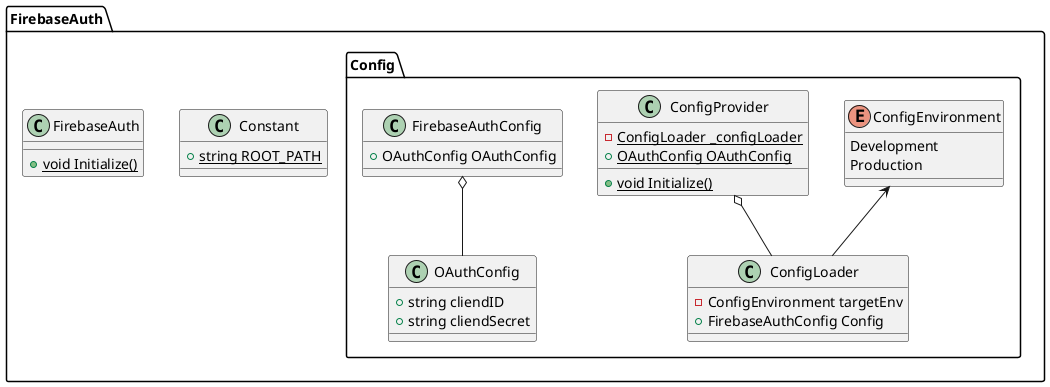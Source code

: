 @startuml FirebaseAuth
namespace FirebaseAuth {
    class Constant {
        {static} + string ROOT_PATH
    }

    class FirebaseAuth {
        {static} + void Initialize()
    }
}

namespace FirebaseAuth.Config {
    enum ConfigEnvironment {
        Development
        Production
    }

    class ConfigLoader {
        - ConfigEnvironment targetEnv
        + FirebaseAuthConfig Config
    }

    class ConfigProvider {
        {static} - ConfigLoader _configLoader
        {static} + OAuthConfig OAuthConfig
        {static} + void Initialize()
    }

    class FirebaseAuthConfig {
        + OAuthConfig OAuthConfig
    }

    class OAuthConfig {
        + string cliendID
        + string cliendSecret
    }

    ConfigProvider o-- ConfigLoader
    ConfigEnvironment <-- ConfigLoader
    FirebaseAuthConfig o-- OAuthConfig
}
@enduml